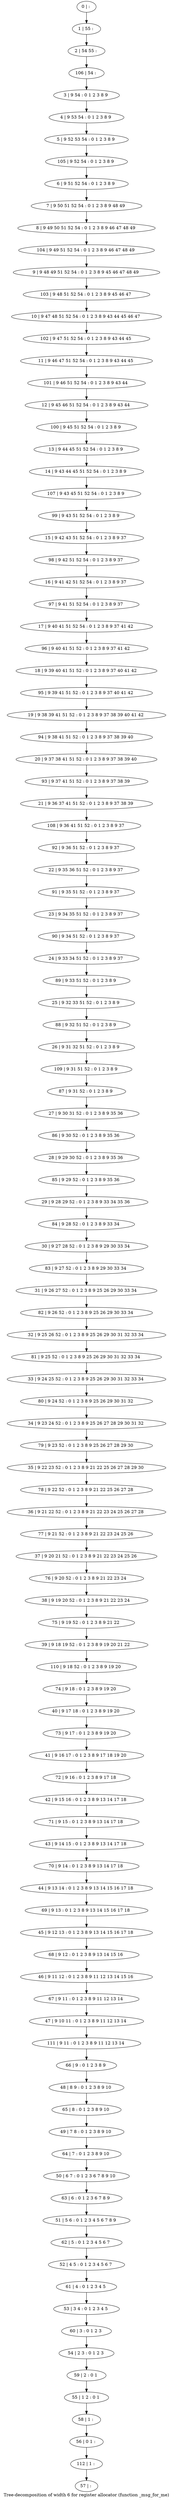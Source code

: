 digraph G {
graph [label="Tree-decomposition of width 6 for register allocator (function _msg_for_me)"]
0[label="0 | : "];
1[label="1 | 55 : "];
2[label="2 | 54 55 : "];
3[label="3 | 9 54 : 0 1 2 3 8 9 "];
4[label="4 | 9 53 54 : 0 1 2 3 8 9 "];
5[label="5 | 9 52 53 54 : 0 1 2 3 8 9 "];
6[label="6 | 9 51 52 54 : 0 1 2 3 8 9 "];
7[label="7 | 9 50 51 52 54 : 0 1 2 3 8 9 48 49 "];
8[label="8 | 9 49 50 51 52 54 : 0 1 2 3 8 9 46 47 48 49 "];
9[label="9 | 9 48 49 51 52 54 : 0 1 2 3 8 9 45 46 47 48 49 "];
10[label="10 | 9 47 48 51 52 54 : 0 1 2 3 8 9 43 44 45 46 47 "];
11[label="11 | 9 46 47 51 52 54 : 0 1 2 3 8 9 43 44 45 "];
12[label="12 | 9 45 46 51 52 54 : 0 1 2 3 8 9 43 44 "];
13[label="13 | 9 44 45 51 52 54 : 0 1 2 3 8 9 "];
14[label="14 | 9 43 44 45 51 52 54 : 0 1 2 3 8 9 "];
15[label="15 | 9 42 43 51 52 54 : 0 1 2 3 8 9 37 "];
16[label="16 | 9 41 42 51 52 54 : 0 1 2 3 8 9 37 "];
17[label="17 | 9 40 41 51 52 54 : 0 1 2 3 8 9 37 41 42 "];
18[label="18 | 9 39 40 41 51 52 : 0 1 2 3 8 9 37 40 41 42 "];
19[label="19 | 9 38 39 41 51 52 : 0 1 2 3 8 9 37 38 39 40 41 42 "];
20[label="20 | 9 37 38 41 51 52 : 0 1 2 3 8 9 37 38 39 40 "];
21[label="21 | 9 36 37 41 51 52 : 0 1 2 3 8 9 37 38 39 "];
22[label="22 | 9 35 36 51 52 : 0 1 2 3 8 9 37 "];
23[label="23 | 9 34 35 51 52 : 0 1 2 3 8 9 37 "];
24[label="24 | 9 33 34 51 52 : 0 1 2 3 8 9 37 "];
25[label="25 | 9 32 33 51 52 : 0 1 2 3 8 9 "];
26[label="26 | 9 31 32 51 52 : 0 1 2 3 8 9 "];
27[label="27 | 9 30 31 52 : 0 1 2 3 8 9 35 36 "];
28[label="28 | 9 29 30 52 : 0 1 2 3 8 9 35 36 "];
29[label="29 | 9 28 29 52 : 0 1 2 3 8 9 33 34 35 36 "];
30[label="30 | 9 27 28 52 : 0 1 2 3 8 9 29 30 33 34 "];
31[label="31 | 9 26 27 52 : 0 1 2 3 8 9 25 26 29 30 33 34 "];
32[label="32 | 9 25 26 52 : 0 1 2 3 8 9 25 26 29 30 31 32 33 34 "];
33[label="33 | 9 24 25 52 : 0 1 2 3 8 9 25 26 29 30 31 32 33 34 "];
34[label="34 | 9 23 24 52 : 0 1 2 3 8 9 25 26 27 28 29 30 31 32 "];
35[label="35 | 9 22 23 52 : 0 1 2 3 8 9 21 22 25 26 27 28 29 30 "];
36[label="36 | 9 21 22 52 : 0 1 2 3 8 9 21 22 23 24 25 26 27 28 "];
37[label="37 | 9 20 21 52 : 0 1 2 3 8 9 21 22 23 24 25 26 "];
38[label="38 | 9 19 20 52 : 0 1 2 3 8 9 21 22 23 24 "];
39[label="39 | 9 18 19 52 : 0 1 2 3 8 9 19 20 21 22 "];
40[label="40 | 9 17 18 : 0 1 2 3 8 9 19 20 "];
41[label="41 | 9 16 17 : 0 1 2 3 8 9 17 18 19 20 "];
42[label="42 | 9 15 16 : 0 1 2 3 8 9 13 14 17 18 "];
43[label="43 | 9 14 15 : 0 1 2 3 8 9 13 14 17 18 "];
44[label="44 | 9 13 14 : 0 1 2 3 8 9 13 14 15 16 17 18 "];
45[label="45 | 9 12 13 : 0 1 2 3 8 9 13 14 15 16 17 18 "];
46[label="46 | 9 11 12 : 0 1 2 3 8 9 11 12 13 14 15 16 "];
47[label="47 | 9 10 11 : 0 1 2 3 8 9 11 12 13 14 "];
48[label="48 | 8 9 : 0 1 2 3 8 9 10 "];
49[label="49 | 7 8 : 0 1 2 3 8 9 10 "];
50[label="50 | 6 7 : 0 1 2 3 6 7 8 9 10 "];
51[label="51 | 5 6 : 0 1 2 3 4 5 6 7 8 9 "];
52[label="52 | 4 5 : 0 1 2 3 4 5 6 7 "];
53[label="53 | 3 4 : 0 1 2 3 4 5 "];
54[label="54 | 2 3 : 0 1 2 3 "];
55[label="55 | 1 2 : 0 1 "];
56[label="56 | 0 1 : "];
57[label="57 | : "];
58[label="58 | 1 : "];
59[label="59 | 2 : 0 1 "];
60[label="60 | 3 : 0 1 2 3 "];
61[label="61 | 4 : 0 1 2 3 4 5 "];
62[label="62 | 5 : 0 1 2 3 4 5 6 7 "];
63[label="63 | 6 : 0 1 2 3 6 7 8 9 "];
64[label="64 | 7 : 0 1 2 3 8 9 10 "];
65[label="65 | 8 : 0 1 2 3 8 9 10 "];
66[label="66 | 9 : 0 1 2 3 8 9 "];
67[label="67 | 9 11 : 0 1 2 3 8 9 11 12 13 14 "];
68[label="68 | 9 12 : 0 1 2 3 8 9 13 14 15 16 "];
69[label="69 | 9 13 : 0 1 2 3 8 9 13 14 15 16 17 18 "];
70[label="70 | 9 14 : 0 1 2 3 8 9 13 14 17 18 "];
71[label="71 | 9 15 : 0 1 2 3 8 9 13 14 17 18 "];
72[label="72 | 9 16 : 0 1 2 3 8 9 17 18 "];
73[label="73 | 9 17 : 0 1 2 3 8 9 19 20 "];
74[label="74 | 9 18 : 0 1 2 3 8 9 19 20 "];
75[label="75 | 9 19 52 : 0 1 2 3 8 9 21 22 "];
76[label="76 | 9 20 52 : 0 1 2 3 8 9 21 22 23 24 "];
77[label="77 | 9 21 52 : 0 1 2 3 8 9 21 22 23 24 25 26 "];
78[label="78 | 9 22 52 : 0 1 2 3 8 9 21 22 25 26 27 28 "];
79[label="79 | 9 23 52 : 0 1 2 3 8 9 25 26 27 28 29 30 "];
80[label="80 | 9 24 52 : 0 1 2 3 8 9 25 26 29 30 31 32 "];
81[label="81 | 9 25 52 : 0 1 2 3 8 9 25 26 29 30 31 32 33 34 "];
82[label="82 | 9 26 52 : 0 1 2 3 8 9 25 26 29 30 33 34 "];
83[label="83 | 9 27 52 : 0 1 2 3 8 9 29 30 33 34 "];
84[label="84 | 9 28 52 : 0 1 2 3 8 9 33 34 "];
85[label="85 | 9 29 52 : 0 1 2 3 8 9 35 36 "];
86[label="86 | 9 30 52 : 0 1 2 3 8 9 35 36 "];
87[label="87 | 9 31 52 : 0 1 2 3 8 9 "];
88[label="88 | 9 32 51 52 : 0 1 2 3 8 9 "];
89[label="89 | 9 33 51 52 : 0 1 2 3 8 9 "];
90[label="90 | 9 34 51 52 : 0 1 2 3 8 9 37 "];
91[label="91 | 9 35 51 52 : 0 1 2 3 8 9 37 "];
92[label="92 | 9 36 51 52 : 0 1 2 3 8 9 37 "];
93[label="93 | 9 37 41 51 52 : 0 1 2 3 8 9 37 38 39 "];
94[label="94 | 9 38 41 51 52 : 0 1 2 3 8 9 37 38 39 40 "];
95[label="95 | 9 39 41 51 52 : 0 1 2 3 8 9 37 40 41 42 "];
96[label="96 | 9 40 41 51 52 : 0 1 2 3 8 9 37 41 42 "];
97[label="97 | 9 41 51 52 54 : 0 1 2 3 8 9 37 "];
98[label="98 | 9 42 51 52 54 : 0 1 2 3 8 9 37 "];
99[label="99 | 9 43 51 52 54 : 0 1 2 3 8 9 "];
100[label="100 | 9 45 51 52 54 : 0 1 2 3 8 9 "];
101[label="101 | 9 46 51 52 54 : 0 1 2 3 8 9 43 44 "];
102[label="102 | 9 47 51 52 54 : 0 1 2 3 8 9 43 44 45 "];
103[label="103 | 9 48 51 52 54 : 0 1 2 3 8 9 45 46 47 "];
104[label="104 | 9 49 51 52 54 : 0 1 2 3 8 9 46 47 48 49 "];
105[label="105 | 9 52 54 : 0 1 2 3 8 9 "];
106[label="106 | 54 : "];
107[label="107 | 9 43 45 51 52 54 : 0 1 2 3 8 9 "];
108[label="108 | 9 36 41 51 52 : 0 1 2 3 8 9 37 "];
109[label="109 | 9 31 51 52 : 0 1 2 3 8 9 "];
110[label="110 | 9 18 52 : 0 1 2 3 8 9 19 20 "];
111[label="111 | 9 11 : 0 1 2 3 8 9 11 12 13 14 "];
112[label="112 | 1 : "];
0->1 ;
1->2 ;
3->4 ;
4->5 ;
6->7 ;
7->8 ;
13->14 ;
58->56 ;
55->58 ;
59->55 ;
54->59 ;
60->54 ;
53->60 ;
61->53 ;
52->61 ;
62->52 ;
51->62 ;
63->51 ;
50->63 ;
64->50 ;
49->64 ;
65->49 ;
48->65 ;
66->48 ;
67->47 ;
46->67 ;
68->46 ;
45->68 ;
69->45 ;
44->69 ;
70->44 ;
43->70 ;
71->43 ;
42->71 ;
72->42 ;
41->72 ;
73->41 ;
40->73 ;
74->40 ;
75->39 ;
38->75 ;
76->38 ;
37->76 ;
77->37 ;
36->77 ;
78->36 ;
35->78 ;
79->35 ;
34->79 ;
80->34 ;
33->80 ;
81->33 ;
32->81 ;
82->32 ;
31->82 ;
83->31 ;
30->83 ;
84->30 ;
29->84 ;
85->29 ;
28->85 ;
86->28 ;
27->86 ;
87->27 ;
88->26 ;
25->88 ;
89->25 ;
24->89 ;
90->24 ;
23->90 ;
91->23 ;
22->91 ;
92->22 ;
93->21 ;
20->93 ;
94->20 ;
19->94 ;
95->19 ;
18->95 ;
96->18 ;
17->96 ;
97->17 ;
16->97 ;
98->16 ;
15->98 ;
99->15 ;
100->13 ;
12->100 ;
101->12 ;
11->101 ;
102->11 ;
10->102 ;
103->10 ;
9->103 ;
104->9 ;
8->104 ;
105->6 ;
5->105 ;
106->3 ;
2->106 ;
107->99 ;
14->107 ;
108->92 ;
21->108 ;
109->87 ;
26->109 ;
110->74 ;
39->110 ;
111->66 ;
47->111 ;
112->57 ;
56->112 ;
}
